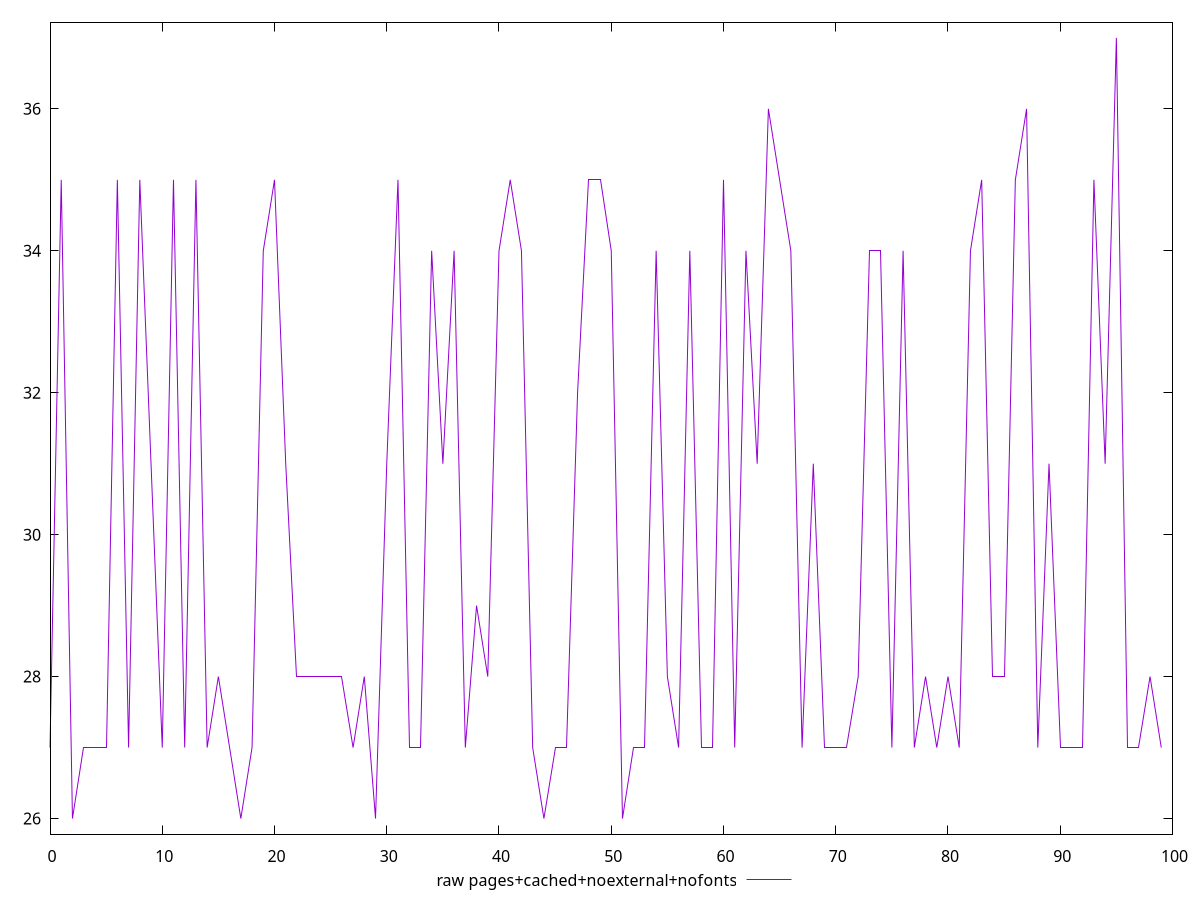 $_rawPagesCachedNoexternalNofonts <<EOF
27
35
26
27
27
27
35
27
35
31
27
35
27
35
27
28
27
26
27
34
35
31
28
28
28
28
28
27
28
26
31
35
27
27
34
31
34
27
29
28
34
35
34
27
26
27
27
32
35
35
34
26
27
27
34
28
27
34
27
27
35
27
34
31
36
35
34
27
31
27
27
27
28
34
34
27
34
27
28
27
28
27
34
35
28
28
35
36
27
31
27
27
27
35
31
37
27
27
28
27
EOF
set key outside below
set terminal pngcairo
set output "report_00006_2020-11-02T20-21-41.718Z/max-potential-fid/pages+cached+noexternal+nofonts//raw.png"
set yrange [25.78:37.22]
plot $_rawPagesCachedNoexternalNofonts title "raw pages+cached+noexternal+nofonts" with line ,